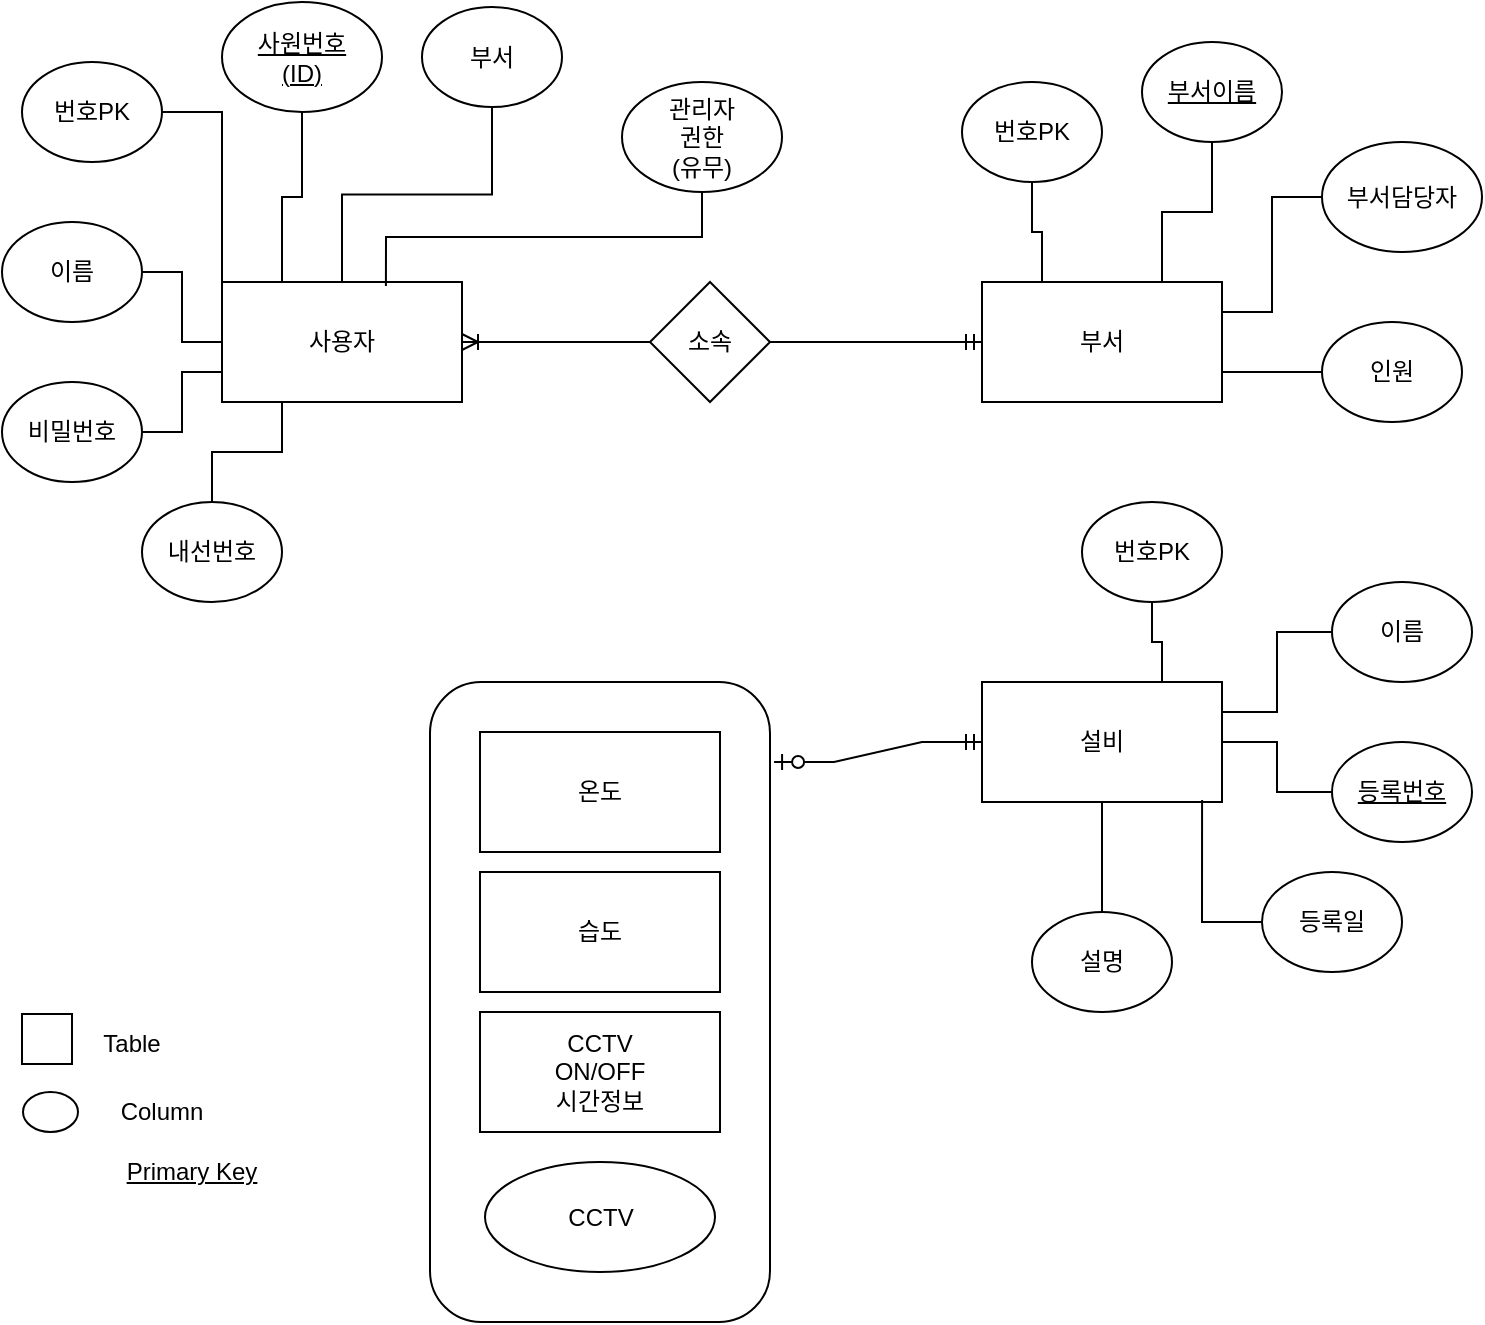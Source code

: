 <mxfile version="16.5.6" type="github">
  <diagram id="prtHgNgQTEPvFCAcTncT" name="Page-1">
    <mxGraphModel dx="1478" dy="794" grid="1" gridSize="10" guides="1" tooltips="1" connect="1" arrows="1" fold="1" page="1" pageScale="1" pageWidth="827" pageHeight="1169" math="0" shadow="0">
      <root>
        <mxCell id="0" />
        <mxCell id="1" parent="0" />
        <mxCell id="oxoETkUWp5EvTvaoR21V-54" value="" style="rounded=1;whiteSpace=wrap;html=1;" parent="1" vertex="1">
          <mxGeometry x="244" y="360" width="170" height="320" as="geometry" />
        </mxCell>
        <mxCell id="oxoETkUWp5EvTvaoR21V-1" value="사용자" style="rounded=0;whiteSpace=wrap;html=1;" parent="1" vertex="1">
          <mxGeometry x="140" y="160" width="120" height="60" as="geometry" />
        </mxCell>
        <mxCell id="oxoETkUWp5EvTvaoR21V-10" style="edgeStyle=orthogonalEdgeStyle;rounded=0;orthogonalLoop=1;jettySize=auto;html=1;entryX=0;entryY=0;entryDx=0;entryDy=0;endArrow=none;endFill=0;" parent="1" source="oxoETkUWp5EvTvaoR21V-2" target="oxoETkUWp5EvTvaoR21V-1" edge="1">
          <mxGeometry relative="1" as="geometry" />
        </mxCell>
        <mxCell id="oxoETkUWp5EvTvaoR21V-2" value="번호PK" style="ellipse;whiteSpace=wrap;html=1;" parent="1" vertex="1">
          <mxGeometry x="40" y="50" width="70" height="50" as="geometry" />
        </mxCell>
        <mxCell id="oxoETkUWp5EvTvaoR21V-9" value="" style="edgeStyle=orthogonalEdgeStyle;rounded=0;orthogonalLoop=1;jettySize=auto;html=1;entryX=0.25;entryY=0;entryDx=0;entryDy=0;endArrow=none;endFill=0;" parent="1" source="oxoETkUWp5EvTvaoR21V-3" target="oxoETkUWp5EvTvaoR21V-1" edge="1">
          <mxGeometry relative="1" as="geometry" />
        </mxCell>
        <mxCell id="oxoETkUWp5EvTvaoR21V-3" value="&lt;u&gt;사원번호 &lt;br&gt;(ID)&lt;/u&gt;" style="ellipse;whiteSpace=wrap;html=1;" parent="1" vertex="1">
          <mxGeometry x="140" y="20" width="80" height="55" as="geometry" />
        </mxCell>
        <mxCell id="oxoETkUWp5EvTvaoR21V-8" style="edgeStyle=orthogonalEdgeStyle;rounded=0;orthogonalLoop=1;jettySize=auto;html=1;endArrow=none;endFill=0;" parent="1" source="oxoETkUWp5EvTvaoR21V-4" target="oxoETkUWp5EvTvaoR21V-1" edge="1">
          <mxGeometry relative="1" as="geometry" />
        </mxCell>
        <mxCell id="oxoETkUWp5EvTvaoR21V-4" value="부서" style="ellipse;whiteSpace=wrap;html=1;" parent="1" vertex="1">
          <mxGeometry x="240" y="22.5" width="70" height="50" as="geometry" />
        </mxCell>
        <mxCell id="oxoETkUWp5EvTvaoR21V-5" value="관리자&lt;br&gt;권한&lt;br&gt;(유무)" style="ellipse;whiteSpace=wrap;html=1;" parent="1" vertex="1">
          <mxGeometry x="340" y="60" width="80" height="55" as="geometry" />
        </mxCell>
        <mxCell id="oxoETkUWp5EvTvaoR21V-11" style="edgeStyle=orthogonalEdgeStyle;rounded=0;orthogonalLoop=1;jettySize=auto;html=1;endArrow=none;endFill=0;entryX=0.683;entryY=0.033;entryDx=0;entryDy=0;entryPerimeter=0;exitX=0.5;exitY=1;exitDx=0;exitDy=0;" parent="1" source="oxoETkUWp5EvTvaoR21V-5" target="oxoETkUWp5EvTvaoR21V-1" edge="1">
          <mxGeometry relative="1" as="geometry">
            <mxPoint x="310" y="137.5" as="sourcePoint" />
            <mxPoint x="230" y="150" as="targetPoint" />
          </mxGeometry>
        </mxCell>
        <mxCell id="oxoETkUWp5EvTvaoR21V-13" value="부서" style="rounded=0;whiteSpace=wrap;html=1;" parent="1" vertex="1">
          <mxGeometry x="520" y="160" width="120" height="60" as="geometry" />
        </mxCell>
        <mxCell id="oxoETkUWp5EvTvaoR21V-14" value="설비" style="rounded=0;whiteSpace=wrap;html=1;" parent="1" vertex="1">
          <mxGeometry x="520" y="360" width="120" height="60" as="geometry" />
        </mxCell>
        <mxCell id="oxoETkUWp5EvTvaoR21V-57" value="" style="edgeStyle=orthogonalEdgeStyle;rounded=0;orthogonalLoop=1;jettySize=auto;html=1;endArrow=none;endFill=0;entryX=0.75;entryY=0;entryDx=0;entryDy=0;exitX=0.5;exitY=1;exitDx=0;exitDy=0;" parent="1" source="oxoETkUWp5EvTvaoR21V-15" target="oxoETkUWp5EvTvaoR21V-14" edge="1">
          <mxGeometry relative="1" as="geometry" />
        </mxCell>
        <mxCell id="oxoETkUWp5EvTvaoR21V-15" value="번호PK" style="ellipse;whiteSpace=wrap;html=1;" parent="1" vertex="1">
          <mxGeometry x="570" y="270" width="70" height="50" as="geometry" />
        </mxCell>
        <mxCell id="oxoETkUWp5EvTvaoR21V-16" value="CCTV" style="ellipse;whiteSpace=wrap;html=1;" parent="1" vertex="1">
          <mxGeometry x="271.5" y="600" width="115" height="55" as="geometry" />
        </mxCell>
        <mxCell id="oxoETkUWp5EvTvaoR21V-58" value="" style="edgeStyle=orthogonalEdgeStyle;rounded=0;orthogonalLoop=1;jettySize=auto;html=1;endArrow=none;endFill=0;" parent="1" source="oxoETkUWp5EvTvaoR21V-20" target="oxoETkUWp5EvTvaoR21V-14" edge="1">
          <mxGeometry relative="1" as="geometry" />
        </mxCell>
        <mxCell id="oxoETkUWp5EvTvaoR21V-20" value="등록번호" style="ellipse;whiteSpace=wrap;html=1;fontStyle=4" parent="1" vertex="1">
          <mxGeometry x="695" y="390" width="70" height="50" as="geometry" />
        </mxCell>
        <mxCell id="oxoETkUWp5EvTvaoR21V-60" value="" style="edgeStyle=orthogonalEdgeStyle;rounded=0;orthogonalLoop=1;jettySize=auto;html=1;endArrow=none;endFill=0;" parent="1" source="oxoETkUWp5EvTvaoR21V-23" target="oxoETkUWp5EvTvaoR21V-14" edge="1">
          <mxGeometry relative="1" as="geometry" />
        </mxCell>
        <mxCell id="oxoETkUWp5EvTvaoR21V-23" value="설명" style="ellipse;whiteSpace=wrap;html=1;" parent="1" vertex="1">
          <mxGeometry x="545" y="475" width="70" height="50" as="geometry" />
        </mxCell>
        <mxCell id="oxoETkUWp5EvTvaoR21V-59" value="" style="edgeStyle=orthogonalEdgeStyle;rounded=0;orthogonalLoop=1;jettySize=auto;html=1;endArrow=none;endFill=0;entryX=0.917;entryY=0.983;entryDx=0;entryDy=0;entryPerimeter=0;" parent="1" source="oxoETkUWp5EvTvaoR21V-24" target="oxoETkUWp5EvTvaoR21V-14" edge="1">
          <mxGeometry relative="1" as="geometry" />
        </mxCell>
        <mxCell id="oxoETkUWp5EvTvaoR21V-24" value="등록일" style="ellipse;whiteSpace=wrap;html=1;" parent="1" vertex="1">
          <mxGeometry x="660" y="455" width="70" height="50" as="geometry" />
        </mxCell>
        <mxCell id="oxoETkUWp5EvTvaoR21V-27" style="edgeStyle=orthogonalEdgeStyle;rounded=0;orthogonalLoop=1;jettySize=auto;html=1;entryX=0.25;entryY=1;entryDx=0;entryDy=0;endArrow=none;endFill=0;" parent="1" source="oxoETkUWp5EvTvaoR21V-25" target="oxoETkUWp5EvTvaoR21V-1" edge="1">
          <mxGeometry relative="1" as="geometry" />
        </mxCell>
        <mxCell id="oxoETkUWp5EvTvaoR21V-25" value="내선번호" style="ellipse;whiteSpace=wrap;html=1;" parent="1" vertex="1">
          <mxGeometry x="100" y="270" width="70" height="50" as="geometry" />
        </mxCell>
        <mxCell id="h6d79s-wkdcWxwfZVSaE-8" style="edgeStyle=orthogonalEdgeStyle;rounded=0;orthogonalLoop=1;jettySize=auto;html=1;endArrow=none;endFill=0;entryX=0.25;entryY=0;entryDx=0;entryDy=0;" edge="1" parent="1" source="oxoETkUWp5EvTvaoR21V-29" target="oxoETkUWp5EvTvaoR21V-13">
          <mxGeometry relative="1" as="geometry">
            <mxPoint x="540" y="160" as="targetPoint" />
          </mxGeometry>
        </mxCell>
        <mxCell id="oxoETkUWp5EvTvaoR21V-29" value="번호PK" style="ellipse;whiteSpace=wrap;html=1;" parent="1" vertex="1">
          <mxGeometry x="510" y="60" width="70" height="50" as="geometry" />
        </mxCell>
        <mxCell id="h6d79s-wkdcWxwfZVSaE-10" style="edgeStyle=orthogonalEdgeStyle;rounded=0;orthogonalLoop=1;jettySize=auto;html=1;entryX=1;entryY=0.25;entryDx=0;entryDy=0;endArrow=none;endFill=0;" edge="1" parent="1" source="oxoETkUWp5EvTvaoR21V-30" target="oxoETkUWp5EvTvaoR21V-13">
          <mxGeometry relative="1" as="geometry" />
        </mxCell>
        <mxCell id="oxoETkUWp5EvTvaoR21V-30" value="부서담당자" style="ellipse;whiteSpace=wrap;html=1;" parent="1" vertex="1">
          <mxGeometry x="690" y="90" width="80" height="55" as="geometry" />
        </mxCell>
        <mxCell id="h6d79s-wkdcWxwfZVSaE-9" style="edgeStyle=orthogonalEdgeStyle;rounded=0;orthogonalLoop=1;jettySize=auto;html=1;entryX=0.75;entryY=0;entryDx=0;entryDy=0;endArrow=none;endFill=0;" edge="1" parent="1" source="oxoETkUWp5EvTvaoR21V-34" target="oxoETkUWp5EvTvaoR21V-13">
          <mxGeometry relative="1" as="geometry" />
        </mxCell>
        <mxCell id="oxoETkUWp5EvTvaoR21V-34" value="부서이름" style="ellipse;whiteSpace=wrap;html=1;fontStyle=4" parent="1" vertex="1">
          <mxGeometry x="600" y="40" width="70" height="50" as="geometry" />
        </mxCell>
        <mxCell id="h6d79s-wkdcWxwfZVSaE-11" style="edgeStyle=orthogonalEdgeStyle;rounded=0;orthogonalLoop=1;jettySize=auto;html=1;entryX=1;entryY=0.75;entryDx=0;entryDy=0;endArrow=none;endFill=0;" edge="1" parent="1" source="oxoETkUWp5EvTvaoR21V-35" target="oxoETkUWp5EvTvaoR21V-13">
          <mxGeometry relative="1" as="geometry" />
        </mxCell>
        <mxCell id="oxoETkUWp5EvTvaoR21V-35" value="인원" style="ellipse;whiteSpace=wrap;html=1;" parent="1" vertex="1">
          <mxGeometry x="690" y="180" width="70" height="50" as="geometry" />
        </mxCell>
        <mxCell id="oxoETkUWp5EvTvaoR21V-61" value="" style="edgeStyle=orthogonalEdgeStyle;rounded=0;orthogonalLoop=1;jettySize=auto;html=1;endArrow=none;endFill=0;" parent="1" source="oxoETkUWp5EvTvaoR21V-36" target="oxoETkUWp5EvTvaoR21V-1" edge="1">
          <mxGeometry relative="1" as="geometry" />
        </mxCell>
        <mxCell id="oxoETkUWp5EvTvaoR21V-36" value="이름" style="ellipse;whiteSpace=wrap;html=1;" parent="1" vertex="1">
          <mxGeometry x="30" y="130" width="70" height="50" as="geometry" />
        </mxCell>
        <mxCell id="oxoETkUWp5EvTvaoR21V-56" style="edgeStyle=orthogonalEdgeStyle;rounded=0;orthogonalLoop=1;jettySize=auto;html=1;entryX=1;entryY=0.25;entryDx=0;entryDy=0;endArrow=none;endFill=0;" parent="1" source="oxoETkUWp5EvTvaoR21V-37" target="oxoETkUWp5EvTvaoR21V-14" edge="1">
          <mxGeometry relative="1" as="geometry" />
        </mxCell>
        <mxCell id="oxoETkUWp5EvTvaoR21V-37" value="이름" style="ellipse;whiteSpace=wrap;html=1;" parent="1" vertex="1">
          <mxGeometry x="695" y="310" width="70" height="50" as="geometry" />
        </mxCell>
        <mxCell id="oxoETkUWp5EvTvaoR21V-51" value="온도" style="rounded=0;whiteSpace=wrap;html=1;" parent="1" vertex="1">
          <mxGeometry x="269" y="385" width="120" height="60" as="geometry" />
        </mxCell>
        <mxCell id="oxoETkUWp5EvTvaoR21V-52" value="습도" style="rounded=0;whiteSpace=wrap;html=1;" parent="1" vertex="1">
          <mxGeometry x="269" y="455" width="120" height="60" as="geometry" />
        </mxCell>
        <mxCell id="oxoETkUWp5EvTvaoR21V-53" value="CCTV&lt;br&gt;ON/OFF&lt;br&gt;시간정보" style="rounded=0;whiteSpace=wrap;html=1;" parent="1" vertex="1">
          <mxGeometry x="269" y="525" width="120" height="60" as="geometry" />
        </mxCell>
        <mxCell id="oxoETkUWp5EvTvaoR21V-62" value="" style="edgeStyle=orthogonalEdgeStyle;rounded=0;orthogonalLoop=1;jettySize=auto;html=1;endArrow=none;endFill=0;entryX=0;entryY=0.75;entryDx=0;entryDy=0;" parent="1" source="oxoETkUWp5EvTvaoR21V-55" target="oxoETkUWp5EvTvaoR21V-1" edge="1">
          <mxGeometry relative="1" as="geometry" />
        </mxCell>
        <mxCell id="oxoETkUWp5EvTvaoR21V-55" value="비밀번호" style="ellipse;whiteSpace=wrap;html=1;" parent="1" vertex="1">
          <mxGeometry x="30" y="210" width="70" height="50" as="geometry" />
        </mxCell>
        <mxCell id="h6d79s-wkdcWxwfZVSaE-2" value="" style="whiteSpace=wrap;html=1;aspect=fixed;" vertex="1" parent="1">
          <mxGeometry x="40" y="526" width="25" height="25" as="geometry" />
        </mxCell>
        <mxCell id="h6d79s-wkdcWxwfZVSaE-3" value="Table" style="text;html=1;strokeColor=none;fillColor=none;align=center;verticalAlign=middle;whiteSpace=wrap;rounded=0;rotation=0;" vertex="1" parent="1">
          <mxGeometry x="65" y="530" width="60" height="21" as="geometry" />
        </mxCell>
        <mxCell id="h6d79s-wkdcWxwfZVSaE-4" value="" style="ellipse;whiteSpace=wrap;html=1;" vertex="1" parent="1">
          <mxGeometry x="40.5" y="565" width="27.5" height="20" as="geometry" />
        </mxCell>
        <mxCell id="h6d79s-wkdcWxwfZVSaE-5" value="Column" style="text;html=1;strokeColor=none;fillColor=none;align=center;verticalAlign=middle;whiteSpace=wrap;rounded=0;rotation=0;" vertex="1" parent="1">
          <mxGeometry x="80" y="560" width="60" height="30" as="geometry" />
        </mxCell>
        <mxCell id="h6d79s-wkdcWxwfZVSaE-6" value="Primary Key" style="text;html=1;strokeColor=none;fillColor=none;align=center;verticalAlign=middle;whiteSpace=wrap;rounded=0;rotation=0;fontStyle=4" vertex="1" parent="1">
          <mxGeometry x="80" y="590" width="90" height="30" as="geometry" />
        </mxCell>
        <mxCell id="h6d79s-wkdcWxwfZVSaE-18" value="소속" style="rhombus;whiteSpace=wrap;html=1;" vertex="1" parent="1">
          <mxGeometry x="354" y="160" width="60" height="60" as="geometry" />
        </mxCell>
        <mxCell id="h6d79s-wkdcWxwfZVSaE-23" value="" style="edgeStyle=entityRelationEdgeStyle;fontSize=12;html=1;endArrow=ERmandOne;rounded=0;entryX=0;entryY=0.5;entryDx=0;entryDy=0;exitX=1;exitY=0.5;exitDx=0;exitDy=0;" edge="1" parent="1" source="h6d79s-wkdcWxwfZVSaE-18" target="oxoETkUWp5EvTvaoR21V-13">
          <mxGeometry width="100" height="100" relative="1" as="geometry">
            <mxPoint x="420" y="190" as="sourcePoint" />
            <mxPoint x="650" y="250" as="targetPoint" />
          </mxGeometry>
        </mxCell>
        <mxCell id="h6d79s-wkdcWxwfZVSaE-25" value="" style="edgeStyle=entityRelationEdgeStyle;fontSize=12;html=1;endArrow=ERoneToMany;rounded=0;entryX=1;entryY=0.5;entryDx=0;entryDy=0;exitX=0;exitY=0.5;exitDx=0;exitDy=0;" edge="1" parent="1" source="h6d79s-wkdcWxwfZVSaE-18" target="oxoETkUWp5EvTvaoR21V-1">
          <mxGeometry width="100" height="100" relative="1" as="geometry">
            <mxPoint x="550" y="350" as="sourcePoint" />
            <mxPoint x="650" y="250" as="targetPoint" />
          </mxGeometry>
        </mxCell>
        <mxCell id="h6d79s-wkdcWxwfZVSaE-26" value="" style="edgeStyle=entityRelationEdgeStyle;fontSize=12;html=1;endArrow=ERzeroToOne;startArrow=ERmandOne;rounded=0;entryX=1.012;entryY=0.125;entryDx=0;entryDy=0;exitX=0;exitY=0.5;exitDx=0;exitDy=0;entryPerimeter=0;" edge="1" parent="1" source="oxoETkUWp5EvTvaoR21V-14" target="oxoETkUWp5EvTvaoR21V-54">
          <mxGeometry width="100" height="100" relative="1" as="geometry">
            <mxPoint x="550" y="350" as="sourcePoint" />
            <mxPoint x="650" y="250" as="targetPoint" />
          </mxGeometry>
        </mxCell>
      </root>
    </mxGraphModel>
  </diagram>
</mxfile>
